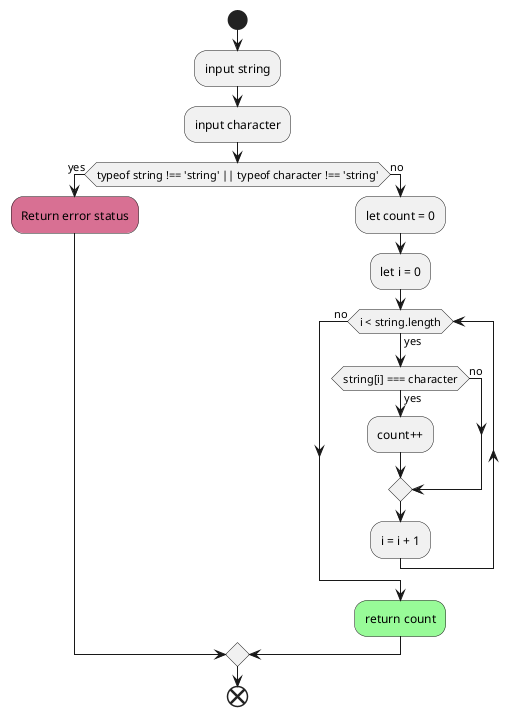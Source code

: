 @startuml countOccurences
start
    :input string;
    :input character;
    if(typeof string !== 'string' || typeof character !== 'string') then (yes)
        #PaleVioletRed:Return error status;
    else (no)
        :let count = 0;
        :let i = 0;
        while (i < string.length) is (yes)
            if(string[i] === character) then (yes)
                :count++;
            else (no)
            endif
            :i = i + 1;
        endwhile (no)
        #PaleGreen:return count;
    endif
    
end
@enduml